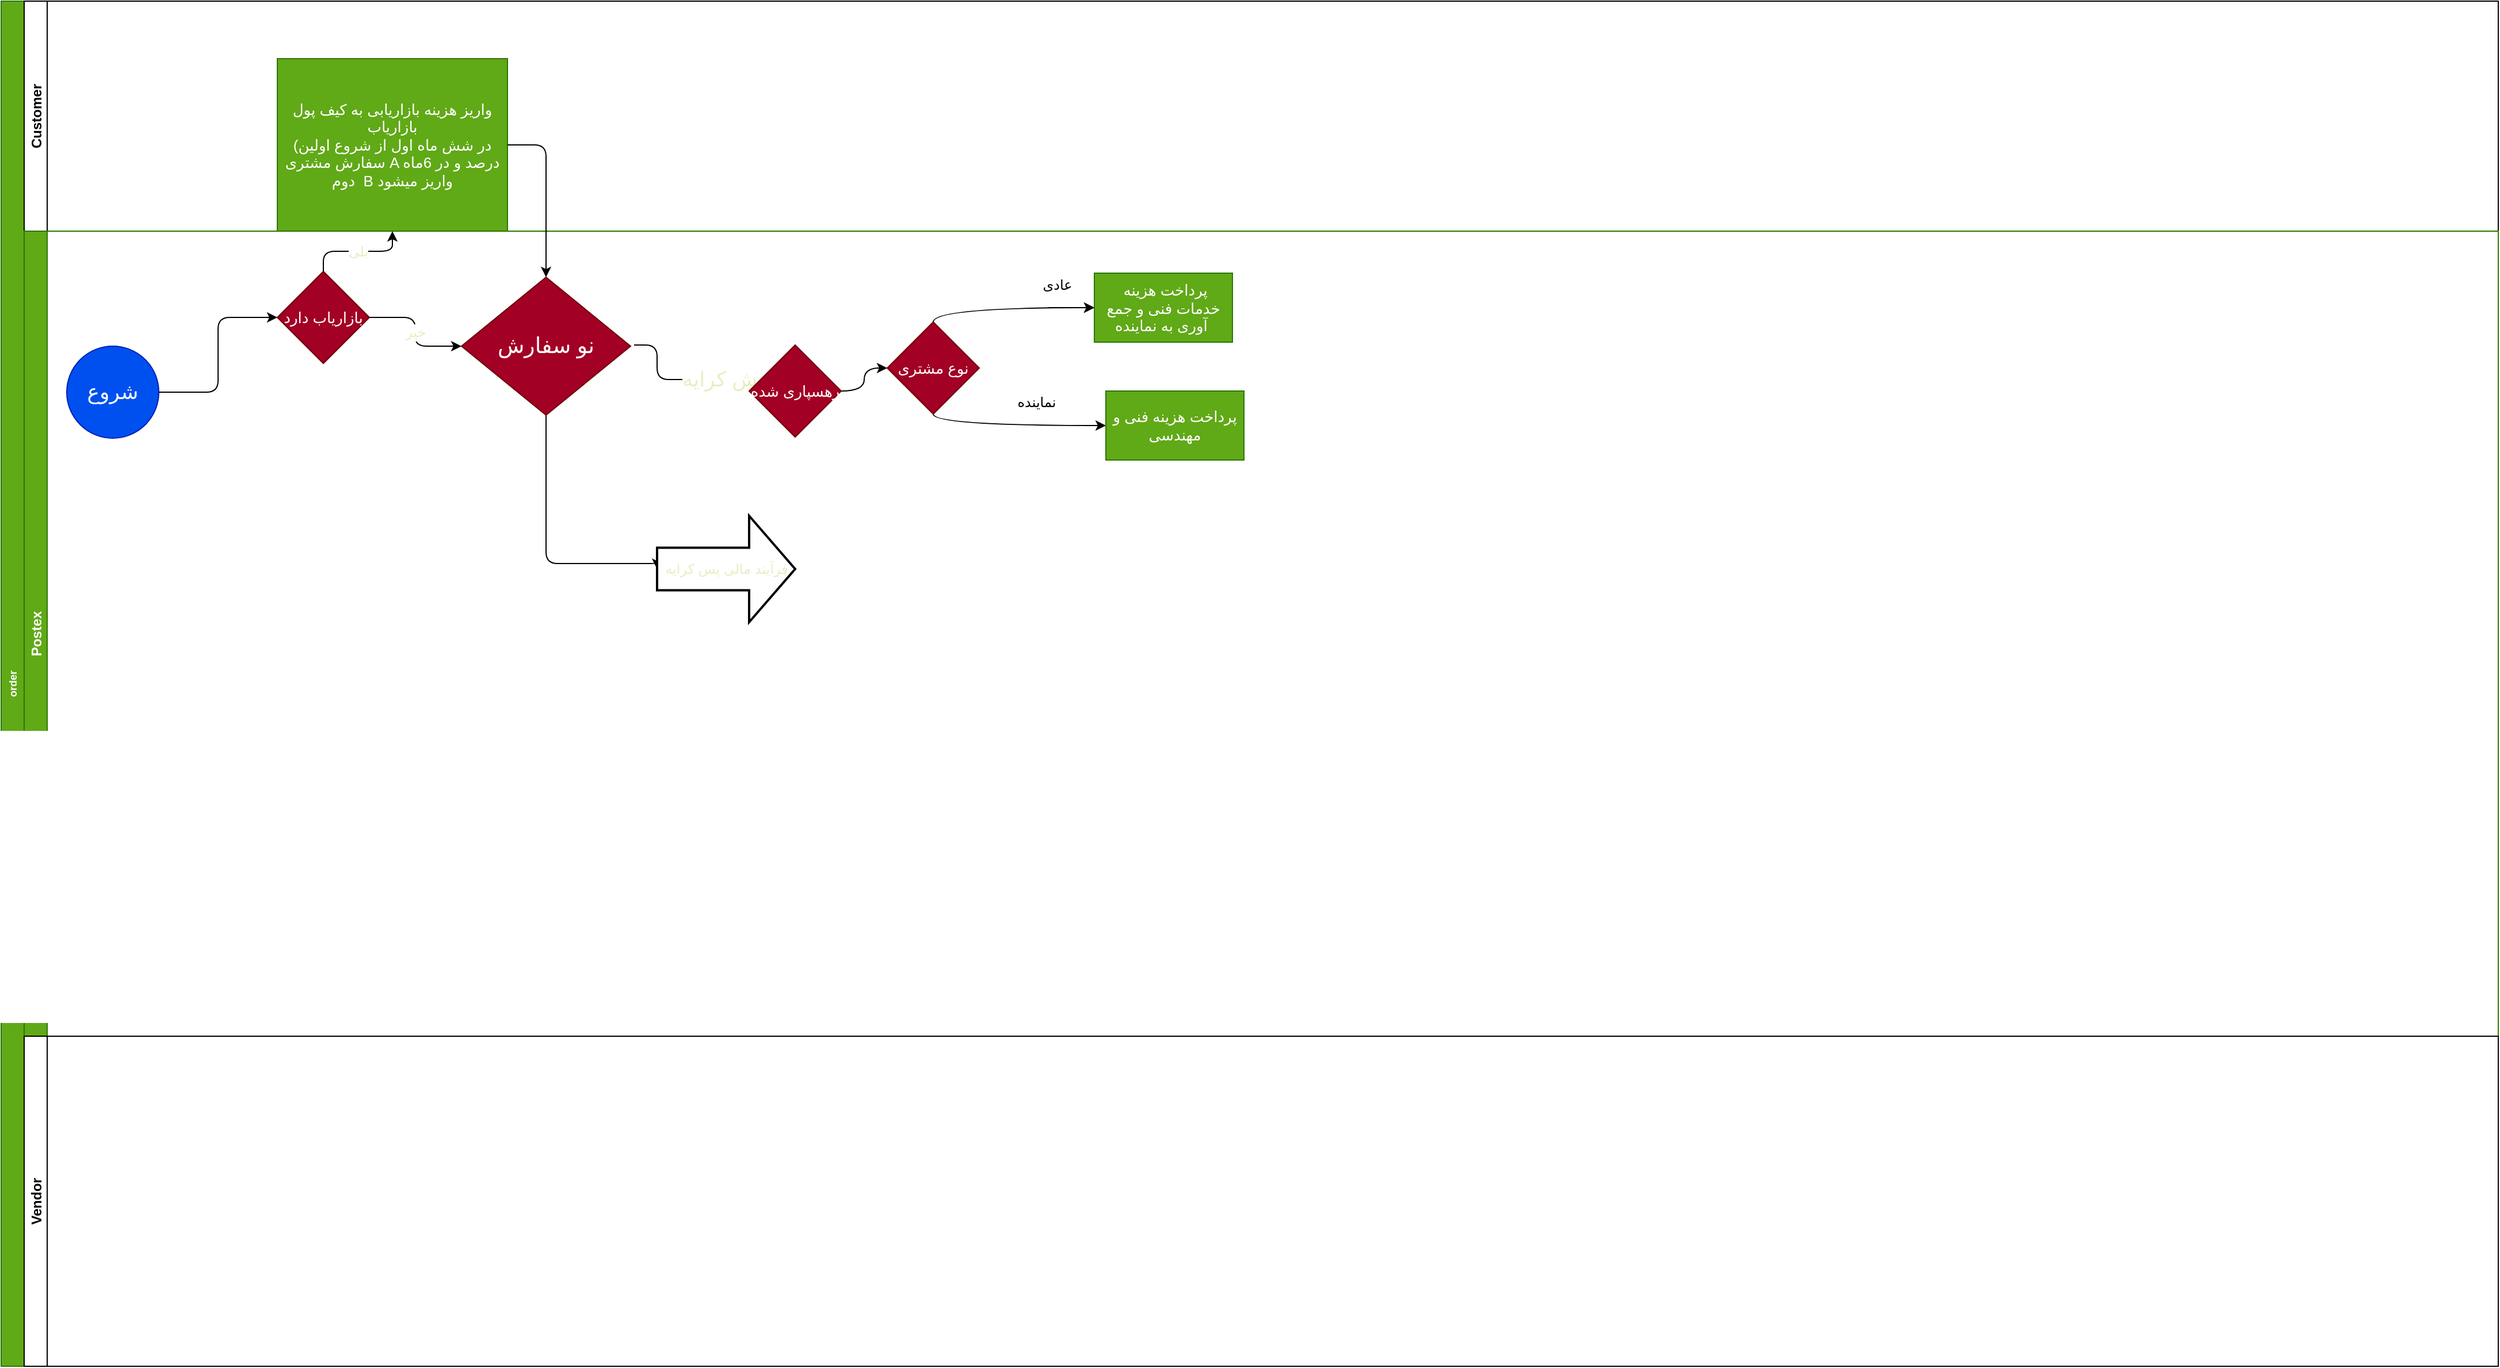 <mxfile>
    <diagram id="inNcArHntUs9PveNn5Oe" name="Page-1">
        <mxGraphModel dx="864" dy="667" grid="1" gridSize="10" guides="1" tooltips="1" connect="1" arrows="1" fold="1" page="1" pageScale="1" pageWidth="2336" pageHeight="1654" math="0" shadow="0">
            <root>
                <mxCell id="0"/>
                <mxCell id="1" parent="0"/>
                <mxCell id="26" value="order" style="swimlane;childLayout=stackLayout;resizeParent=1;resizeParentMax=0;horizontal=0;startSize=20;horizontalStack=0;fillColor=#60a917;strokeColor=#2D7600;fontColor=#ffffff;fontSize=9;" parent="1" vertex="1">
                    <mxGeometry x="110" y="91" width="2170" height="1187" as="geometry"/>
                </mxCell>
                <mxCell id="27" value="Customer" style="swimlane;startSize=20;horizontal=0;" parent="26" vertex="1">
                    <mxGeometry x="20" width="2150" height="200" as="geometry"/>
                </mxCell>
                <mxCell id="131" value="واریز هزینه بازاریابی به کیف پول بازاریاب&lt;br&gt;(در شش ماه اول از شروع اولین سفارش مشتری A درصد و در 6ماه دوم&amp;nbsp; B واریز میشود" style="whiteSpace=wrap;html=1;fontSize=13;fontColor=#ffffff;strokeColor=#2D7600;fillColor=#60a917;" parent="27" vertex="1">
                    <mxGeometry x="220" y="50" width="200" height="150" as="geometry"/>
                </mxCell>
                <mxCell id="44" value="Postex" style="swimlane;startSize=20;horizontal=0;fillColor=#60a917;strokeColor=#2D7600;fontColor=#ffffff;" parent="26" vertex="1">
                    <mxGeometry x="20" y="200" width="2150" height="700" as="geometry"/>
                </mxCell>
                <mxCell id="46" value="&lt;font style=&quot;font-size: 18px&quot;&gt;شروع&lt;/font&gt;" style="ellipse;whiteSpace=wrap;html=1;aspect=fixed;fontSize=13;fillColor=#0050ef;strokeColor=#001DBC;fontColor=#ffffff;" parent="44" vertex="1">
                    <mxGeometry x="37" y="100" width="80" height="80" as="geometry"/>
                </mxCell>
                <mxCell id="155" style="edgeStyle=elbowEdgeStyle;elbow=vertical;html=1;exitX=0.5;exitY=1;exitDx=0;exitDy=0;entryX=0;entryY=0.5;entryDx=0;entryDy=0;entryPerimeter=0;" parent="44" source="71" target="127" edge="1">
                    <mxGeometry relative="1" as="geometry">
                        <mxPoint x="600" y="294" as="targetPoint"/>
                        <Array as="points">
                            <mxPoint x="480" y="289"/>
                        </Array>
                    </mxGeometry>
                </mxCell>
                <mxCell id="71" value="&lt;font style=&quot;font-size: 19px&quot;&gt;نو سفارش&lt;/font&gt;" style="rhombus;whiteSpace=wrap;html=1;fontSize=13;fontColor=#ffffff;strokeColor=#6F0000;fillColor=#a20025;" parent="44" vertex="1">
                    <mxGeometry x="380" y="40" width="147" height="120" as="geometry"/>
                </mxCell>
                <mxCell id="137" value="&lt;span style=&quot;font-size: 18px&quot;&gt;پیش کرایه&lt;/span&gt;" style="edgeStyle=orthogonalEdgeStyle;html=1;entryX=0;entryY=0.5;entryDx=0;entryDy=0;fontSize=12;fontColor=#E5F0C2;align=left;" parent="44" target="136" edge="1">
                    <mxGeometry relative="1" as="geometry">
                        <mxPoint x="530" y="99" as="sourcePoint"/>
                        <Array as="points">
                            <mxPoint x="550" y="99"/>
                            <mxPoint x="550" y="129"/>
                            <mxPoint x="630" y="129"/>
                        </Array>
                    </mxGeometry>
                </mxCell>
                <mxCell id="127" value="فرآیند مالی پس کرایه" style="verticalLabelPosition=middle;verticalAlign=middle;html=1;strokeWidth=2;shape=mxgraph.arrows2.arrow;dy=0.6;dx=40;notch=0;fontSize=12;fontColor=#E5F0C2;horizontal=1;labelPosition=center;align=center;" parent="44" vertex="1">
                    <mxGeometry x="550" y="247.5" width="120" height="92.5" as="geometry"/>
                </mxCell>
                <mxCell id="147" style="edgeStyle=orthogonalEdgeStyle;html=1;exitX=1;exitY=0.5;exitDx=0;exitDy=0;curved=1;" parent="44" source="136" target="139" edge="1">
                    <mxGeometry relative="1" as="geometry"/>
                </mxCell>
                <mxCell id="136" value="رهسپاری شده" style="rhombus;whiteSpace=wrap;html=1;fontSize=13;fontColor=#ffffff;strokeColor=#6F0000;fillColor=#a20025;" parent="44" vertex="1">
                    <mxGeometry x="630" y="99" width="80" height="80" as="geometry"/>
                </mxCell>
                <mxCell id="150" style="edgeStyle=none;html=1;exitX=1;exitY=0.5;exitDx=0;exitDy=0;" parent="44" target="148" edge="1">
                    <mxGeometry relative="1" as="geometry">
                        <mxPoint x="890" y="66.5" as="sourcePoint"/>
                    </mxGeometry>
                </mxCell>
                <mxCell id="156" style="edgeStyle=orthogonalEdgeStyle;curved=1;html=1;exitX=0.5;exitY=1;exitDx=0;exitDy=0;entryX=0;entryY=0.5;entryDx=0;entryDy=0;" parent="44" source="139" target="152" edge="1">
                    <mxGeometry relative="1" as="geometry"/>
                </mxCell>
                <mxCell id="157" style="edgeStyle=orthogonalEdgeStyle;curved=1;html=1;exitX=0.5;exitY=0;exitDx=0;exitDy=0;entryX=0;entryY=0.5;entryDx=0;entryDy=0;" parent="44" source="139" target="148" edge="1">
                    <mxGeometry relative="1" as="geometry"/>
                </mxCell>
                <mxCell id="139" value="نوع مشتری" style="rhombus;whiteSpace=wrap;html=1;fontSize=13;fontColor=#ffffff;strokeColor=#6F0000;fillColor=#a20025;" parent="44" vertex="1">
                    <mxGeometry x="750" y="79" width="80" height="80" as="geometry"/>
                </mxCell>
                <mxCell id="146" value="خیر" style="edgeStyle=orthogonalEdgeStyle;html=1;exitX=1;exitY=0.5;exitDx=0;exitDy=0;entryX=0;entryY=0.5;entryDx=0;entryDy=0;fontSize=12;fontColor=#E5F0C2;" parent="44" source="143" target="71" edge="1">
                    <mxGeometry relative="1" as="geometry"/>
                </mxCell>
                <mxCell id="143" value="بازاریاب دارد" style="rhombus;whiteSpace=wrap;html=1;fontSize=13;fontColor=#ffffff;strokeColor=#6F0000;fillColor=#a20025;" parent="44" vertex="1">
                    <mxGeometry x="220" y="35" width="80" height="80" as="geometry"/>
                </mxCell>
                <mxCell id="132" style="edgeStyle=orthogonalEdgeStyle;html=1;exitX=1;exitY=0.5;exitDx=0;exitDy=0;entryX=0;entryY=0.5;entryDx=0;entryDy=0;fontSize=18;fontColor=#E5F0C2;" parent="44" source="46" target="143" edge="1">
                    <mxGeometry relative="1" as="geometry"/>
                </mxCell>
                <mxCell id="148" value="&amp;nbsp;پرداخت هزینه خدمات فنی و جمع آوری به نماینده&amp;nbsp;" style="whiteSpace=wrap;html=1;fontSize=13;fontColor=#ffffff;strokeColor=#2D7600;fillColor=#60a917;" parent="44" vertex="1">
                    <mxGeometry x="930" y="36.5" width="120" height="60" as="geometry"/>
                </mxCell>
                <mxCell id="151" value="عادی" style="text;html=1;strokeColor=none;fillColor=none;align=center;verticalAlign=middle;whiteSpace=wrap;rounded=0;" parent="44" vertex="1">
                    <mxGeometry x="877.75" y="36.5" width="40" height="20" as="geometry"/>
                </mxCell>
                <mxCell id="152" value="پرداخت هزینه فنی و مهندسی" style="whiteSpace=wrap;html=1;fontSize=13;fontColor=#ffffff;strokeColor=#2D7600;fillColor=#60a917;" parent="44" vertex="1">
                    <mxGeometry x="940" y="139" width="120" height="60" as="geometry"/>
                </mxCell>
                <mxCell id="154" value="نماینده" style="text;html=1;strokeColor=none;fillColor=none;align=center;verticalAlign=middle;whiteSpace=wrap;rounded=0;" parent="44" vertex="1">
                    <mxGeometry x="860" y="139" width="40" height="20" as="geometry"/>
                </mxCell>
                <mxCell id="58" value="Vendor" style="swimlane;startSize=20;horizontal=0;" parent="26" vertex="1">
                    <mxGeometry x="20" y="900" width="2150" height="287" as="geometry"/>
                </mxCell>
                <mxCell id="133" style="edgeStyle=orthogonalEdgeStyle;html=1;exitX=1;exitY=0.5;exitDx=0;exitDy=0;fontSize=18;fontColor=#E5F0C2;" parent="26" source="131" target="71" edge="1">
                    <mxGeometry relative="1" as="geometry"/>
                </mxCell>
                <mxCell id="145" value="بلی" style="edgeStyle=orthogonalEdgeStyle;html=1;exitX=0.5;exitY=0;exitDx=0;exitDy=0;fontSize=12;fontColor=#E5F0C2;" parent="26" source="143" target="131" edge="1">
                    <mxGeometry relative="1" as="geometry"/>
                </mxCell>
            </root>
        </mxGraphModel>
    </diagram>
</mxfile>